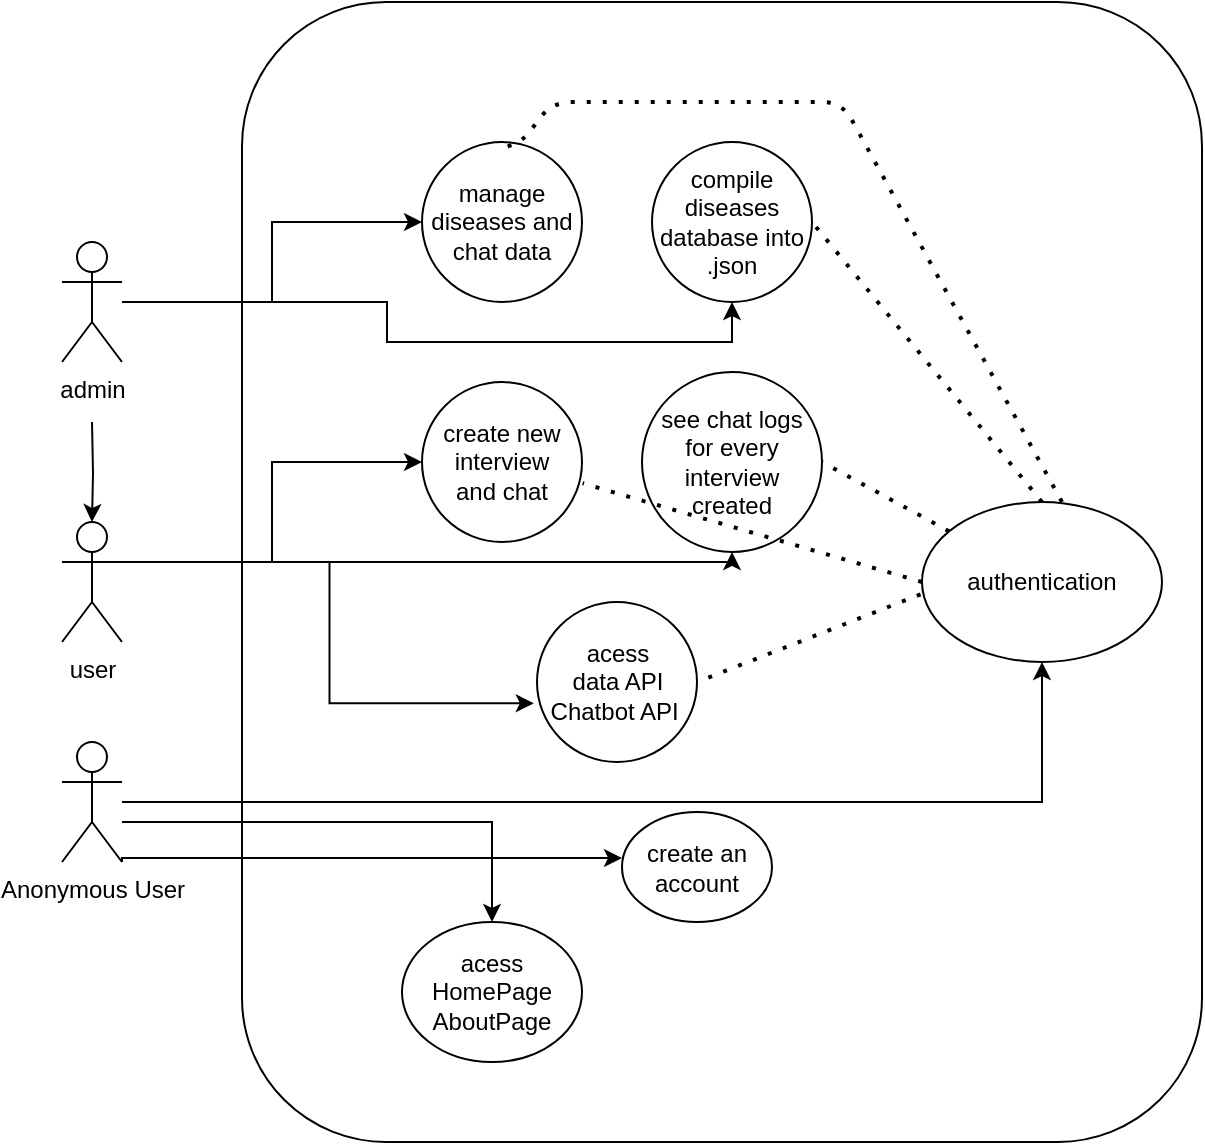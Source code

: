 <mxfile version="14.8.2" type="device"><diagram id="nYSI7tUjxWckV9O_LZjf" name="Page-1"><mxGraphModel dx="1103" dy="628" grid="1" gridSize="10" guides="1" tooltips="1" connect="1" arrows="1" fold="1" page="1" pageScale="1" pageWidth="827" pageHeight="1169" math="0" shadow="0"><root><mxCell id="0"/><mxCell id="1" parent="0"/><mxCell id="xU3lsw7BpZ87D0Q_MqRm-38" value="" style="rounded=1;whiteSpace=wrap;html=1;" vertex="1" parent="1"><mxGeometry x="160" y="70" width="480" height="570" as="geometry"/></mxCell><mxCell id="xU3lsw7BpZ87D0Q_MqRm-3" value="" style="edgeStyle=orthogonalEdgeStyle;rounded=0;orthogonalLoop=1;jettySize=auto;html=1;" edge="1" parent="1" target="xU3lsw7BpZ87D0Q_MqRm-2"><mxGeometry relative="1" as="geometry"><mxPoint x="85" y="280" as="sourcePoint"/></mxGeometry></mxCell><mxCell id="xU3lsw7BpZ87D0Q_MqRm-27" style="edgeStyle=orthogonalEdgeStyle;rounded=0;orthogonalLoop=1;jettySize=auto;html=1;entryX=0;entryY=0.5;entryDx=0;entryDy=0;" edge="1" parent="1" source="xU3lsw7BpZ87D0Q_MqRm-1" target="xU3lsw7BpZ87D0Q_MqRm-16"><mxGeometry relative="1" as="geometry"/></mxCell><mxCell id="xU3lsw7BpZ87D0Q_MqRm-28" style="edgeStyle=orthogonalEdgeStyle;rounded=0;orthogonalLoop=1;jettySize=auto;html=1;entryX=0.5;entryY=1;entryDx=0;entryDy=0;" edge="1" parent="1" source="xU3lsw7BpZ87D0Q_MqRm-1" target="xU3lsw7BpZ87D0Q_MqRm-17"><mxGeometry relative="1" as="geometry"/></mxCell><mxCell id="xU3lsw7BpZ87D0Q_MqRm-1" value="admin" style="shape=umlActor;verticalLabelPosition=bottom;verticalAlign=top;html=1;outlineConnect=0;" vertex="1" parent="1"><mxGeometry x="70" y="190" width="30" height="60" as="geometry"/></mxCell><mxCell id="xU3lsw7BpZ87D0Q_MqRm-24" style="edgeStyle=orthogonalEdgeStyle;rounded=0;orthogonalLoop=1;jettySize=auto;html=1;exitX=1;exitY=0.333;exitDx=0;exitDy=0;exitPerimeter=0;entryX=0;entryY=0.5;entryDx=0;entryDy=0;" edge="1" parent="1" source="xU3lsw7BpZ87D0Q_MqRm-2" target="xU3lsw7BpZ87D0Q_MqRm-19"><mxGeometry relative="1" as="geometry"/></mxCell><mxCell id="xU3lsw7BpZ87D0Q_MqRm-25" style="edgeStyle=orthogonalEdgeStyle;rounded=0;orthogonalLoop=1;jettySize=auto;html=1;exitX=1;exitY=0.333;exitDx=0;exitDy=0;exitPerimeter=0;entryX=-0.02;entryY=0.633;entryDx=0;entryDy=0;entryPerimeter=0;" edge="1" parent="1" source="xU3lsw7BpZ87D0Q_MqRm-2" target="xU3lsw7BpZ87D0Q_MqRm-20"><mxGeometry relative="1" as="geometry"/></mxCell><mxCell id="xU3lsw7BpZ87D0Q_MqRm-26" style="edgeStyle=orthogonalEdgeStyle;rounded=0;orthogonalLoop=1;jettySize=auto;html=1;exitX=1;exitY=0.333;exitDx=0;exitDy=0;exitPerimeter=0;entryX=0.5;entryY=1;entryDx=0;entryDy=0;" edge="1" parent="1" source="xU3lsw7BpZ87D0Q_MqRm-2" target="xU3lsw7BpZ87D0Q_MqRm-18"><mxGeometry relative="1" as="geometry"><Array as="points"><mxPoint x="405" y="350"/></Array></mxGeometry></mxCell><mxCell id="xU3lsw7BpZ87D0Q_MqRm-2" value="user" style="shape=umlActor;verticalLabelPosition=bottom;verticalAlign=top;html=1;outlineConnect=0;" vertex="1" parent="1"><mxGeometry x="70" y="330" width="30" height="60" as="geometry"/></mxCell><mxCell id="xU3lsw7BpZ87D0Q_MqRm-21" style="edgeStyle=orthogonalEdgeStyle;rounded=0;orthogonalLoop=1;jettySize=auto;html=1;entryX=0.5;entryY=1;entryDx=0;entryDy=0;" edge="1" parent="1" source="xU3lsw7BpZ87D0Q_MqRm-9" target="xU3lsw7BpZ87D0Q_MqRm-15"><mxGeometry relative="1" as="geometry"/></mxCell><mxCell id="xU3lsw7BpZ87D0Q_MqRm-22" style="edgeStyle=orthogonalEdgeStyle;rounded=0;orthogonalLoop=1;jettySize=auto;html=1;" edge="1" parent="1" source="xU3lsw7BpZ87D0Q_MqRm-9" target="xU3lsw7BpZ87D0Q_MqRm-12"><mxGeometry relative="1" as="geometry"><Array as="points"><mxPoint x="285" y="480"/></Array></mxGeometry></mxCell><mxCell id="xU3lsw7BpZ87D0Q_MqRm-37" style="edgeStyle=orthogonalEdgeStyle;rounded=0;jumpStyle=none;orthogonalLoop=1;jettySize=auto;html=1;exitX=1;exitY=1;exitDx=0;exitDy=0;exitPerimeter=0;" edge="1" parent="1" source="xU3lsw7BpZ87D0Q_MqRm-9"><mxGeometry relative="1" as="geometry"><mxPoint x="350" y="498" as="targetPoint"/><Array as="points"><mxPoint x="100" y="498"/></Array></mxGeometry></mxCell><mxCell id="xU3lsw7BpZ87D0Q_MqRm-9" value="Anonymous User" style="shape=umlActor;verticalLabelPosition=bottom;verticalAlign=top;html=1;outlineConnect=0;" vertex="1" parent="1"><mxGeometry x="70" y="440" width="30" height="60" as="geometry"/></mxCell><mxCell id="xU3lsw7BpZ87D0Q_MqRm-12" value="acess&lt;br&gt;HomePage&lt;br&gt;AboutPage" style="ellipse;whiteSpace=wrap;html=1;" vertex="1" parent="1"><mxGeometry x="240" y="530" width="90" height="70" as="geometry"/></mxCell><mxCell id="xU3lsw7BpZ87D0Q_MqRm-14" value="create an account" style="ellipse;whiteSpace=wrap;html=1;" vertex="1" parent="1"><mxGeometry x="350" y="475" width="75" height="55" as="geometry"/></mxCell><mxCell id="xU3lsw7BpZ87D0Q_MqRm-15" value="authentication" style="ellipse;whiteSpace=wrap;html=1;" vertex="1" parent="1"><mxGeometry x="500" y="320" width="120" height="80" as="geometry"/></mxCell><mxCell id="xU3lsw7BpZ87D0Q_MqRm-16" value="manage diseases and chat data" style="ellipse;whiteSpace=wrap;html=1;aspect=fixed;" vertex="1" parent="1"><mxGeometry x="250" y="140" width="80" height="80" as="geometry"/></mxCell><mxCell id="xU3lsw7BpZ87D0Q_MqRm-17" value="compile diseases database into .json" style="ellipse;whiteSpace=wrap;html=1;aspect=fixed;" vertex="1" parent="1"><mxGeometry x="365" y="140" width="80" height="80" as="geometry"/></mxCell><mxCell id="xU3lsw7BpZ87D0Q_MqRm-18" value="see chat logs for every interview created" style="ellipse;whiteSpace=wrap;html=1;aspect=fixed;" vertex="1" parent="1"><mxGeometry x="360" y="255" width="90" height="90" as="geometry"/></mxCell><mxCell id="xU3lsw7BpZ87D0Q_MqRm-19" value="create new interview&lt;br&gt;and chat" style="ellipse;whiteSpace=wrap;html=1;aspect=fixed;" vertex="1" parent="1"><mxGeometry x="250" y="260" width="80" height="80" as="geometry"/></mxCell><mxCell id="xU3lsw7BpZ87D0Q_MqRm-20" value="acess &lt;br&gt;data API&lt;br&gt;Chatbot API&amp;nbsp;" style="ellipse;whiteSpace=wrap;html=1;aspect=fixed;" vertex="1" parent="1"><mxGeometry x="307.5" y="370" width="80" height="80" as="geometry"/></mxCell><mxCell id="xU3lsw7BpZ87D0Q_MqRm-30" value="" style="endArrow=none;dashed=1;html=1;dashPattern=1 3;strokeWidth=2;entryX=1;entryY=0.5;entryDx=0;entryDy=0;exitX=0.5;exitY=0;exitDx=0;exitDy=0;" edge="1" parent="1" source="xU3lsw7BpZ87D0Q_MqRm-15" target="xU3lsw7BpZ87D0Q_MqRm-17"><mxGeometry width="50" height="50" relative="1" as="geometry"><mxPoint x="560" y="310" as="sourcePoint"/><mxPoint x="580" y="240" as="targetPoint"/></mxGeometry></mxCell><mxCell id="xU3lsw7BpZ87D0Q_MqRm-31" value="" style="endArrow=none;dashed=1;html=1;dashPattern=1 3;strokeWidth=2;entryX=1;entryY=0.5;entryDx=0;entryDy=0;" edge="1" parent="1" source="xU3lsw7BpZ87D0Q_MqRm-15" target="xU3lsw7BpZ87D0Q_MqRm-18"><mxGeometry width="50" height="50" relative="1" as="geometry"><mxPoint x="570" y="330" as="sourcePoint"/><mxPoint x="455.0" y="190" as="targetPoint"/></mxGeometry></mxCell><mxCell id="xU3lsw7BpZ87D0Q_MqRm-32" value="" style="endArrow=none;dashed=1;html=1;dashPattern=1 3;strokeWidth=2;entryX=1;entryY=0.5;entryDx=0;entryDy=0;exitX=-0.006;exitY=0.577;exitDx=0;exitDy=0;exitPerimeter=0;" edge="1" parent="1" source="xU3lsw7BpZ87D0Q_MqRm-15" target="xU3lsw7BpZ87D0Q_MqRm-20"><mxGeometry width="50" height="50" relative="1" as="geometry"><mxPoint x="523.563" y="344.67" as="sourcePoint"/><mxPoint x="460" y="310" as="targetPoint"/></mxGeometry></mxCell><mxCell id="xU3lsw7BpZ87D0Q_MqRm-33" value="" style="endArrow=none;dashed=1;html=1;dashPattern=1 3;strokeWidth=2;entryX=1.004;entryY=0.633;entryDx=0;entryDy=0;exitX=0;exitY=0.5;exitDx=0;exitDy=0;entryPerimeter=0;" edge="1" parent="1" source="xU3lsw7BpZ87D0Q_MqRm-15" target="xU3lsw7BpZ87D0Q_MqRm-19"><mxGeometry width="50" height="50" relative="1" as="geometry"><mxPoint x="509.28" y="376.16" as="sourcePoint"/><mxPoint x="397.5" y="420" as="targetPoint"/></mxGeometry></mxCell><mxCell id="xU3lsw7BpZ87D0Q_MqRm-34" value="" style="endArrow=none;dashed=1;html=1;dashPattern=1 3;strokeWidth=2;" edge="1" parent="1"><mxGeometry width="50" height="50" relative="1" as="geometry"><mxPoint x="570" y="320" as="sourcePoint"/><mxPoint x="290" y="143" as="targetPoint"/><Array as="points"><mxPoint x="460" y="120"/><mxPoint x="315" y="120"/><mxPoint x="300" y="140"/></Array></mxGeometry></mxCell></root></mxGraphModel></diagram></mxfile>